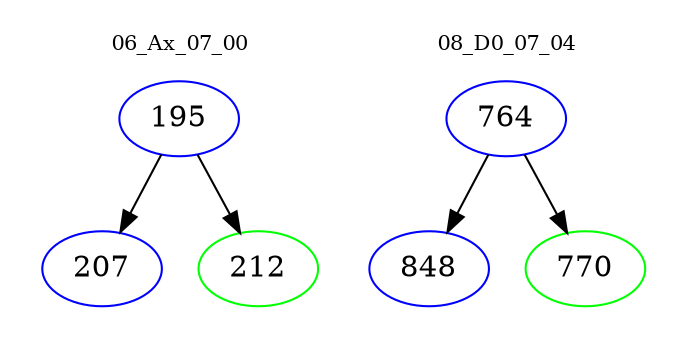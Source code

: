digraph{
subgraph cluster_0 {
color = white
label = "06_Ax_07_00";
fontsize=10;
T0_195 [label="195", color="blue"]
T0_195 -> T0_207 [color="black"]
T0_207 [label="207", color="blue"]
T0_195 -> T0_212 [color="black"]
T0_212 [label="212", color="green"]
}
subgraph cluster_1 {
color = white
label = "08_D0_07_04";
fontsize=10;
T1_764 [label="764", color="blue"]
T1_764 -> T1_848 [color="black"]
T1_848 [label="848", color="blue"]
T1_764 -> T1_770 [color="black"]
T1_770 [label="770", color="green"]
}
}
